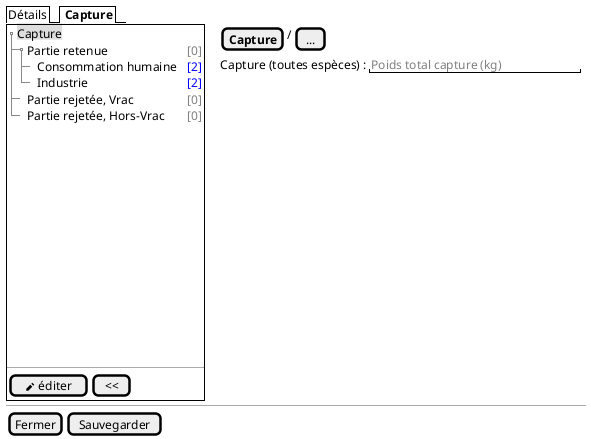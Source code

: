 @startsalt
{
  {/ Détails | <b> Capture }
  {+
   {T
       + <back:#DDD>Capture    | .
       ++ Partie retenue       | <color:gray>[0]
       +++ Consommation humaine | <color:blue>[2]
       +++ Industrie | <color:blue>[2]
       ++ Partie rejetée, Vrac | <color:gray>[0]
       ++ Partie rejetée, Hors-Vrac | <color:gray>[0]
   }
    .
    .
    .
    .
    .
    .
    .
    .
    .
    .
    .
    .
    .
   --
   {
      [<&pencil> éditer] | [ << ]
   }
  } | . | {
    { [<b>Capture] | / | [...]}

    {Capture (toutes espèces) : | " <color:gray>Poids total capture (kg) " }
  }

  -- | -- | --
  { [Fermer] | [Sauvegarder] }
}
@endsalt

